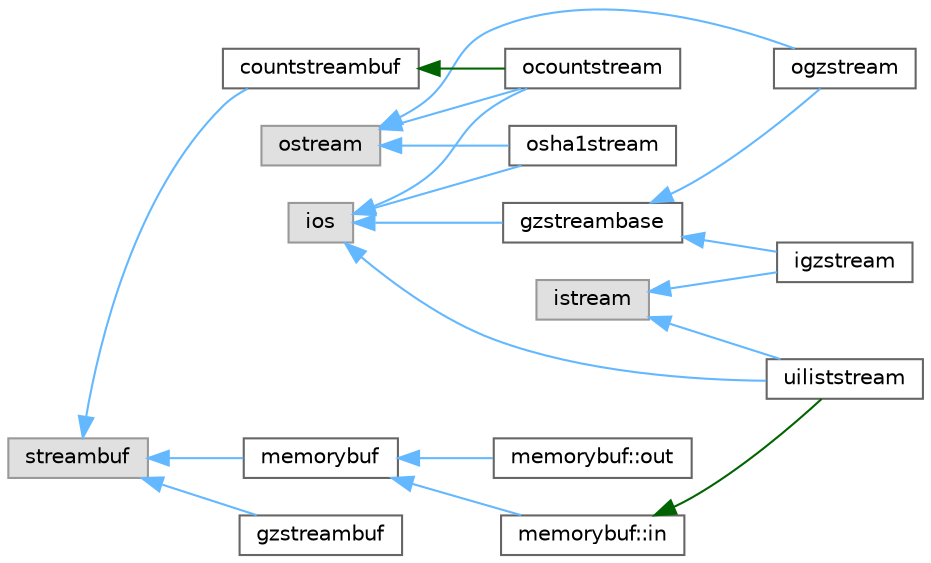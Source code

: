 digraph "Graphical Class Hierarchy"
{
 // LATEX_PDF_SIZE
  bgcolor="transparent";
  edge [fontname=Helvetica,fontsize=10,labelfontname=Helvetica,labelfontsize=10];
  node [fontname=Helvetica,fontsize=10,shape=box,height=0.2,width=0.4];
  rankdir="LR";
  Node0 [id="Node000000",label="ios",height=0.2,width=0.4,color="grey60", fillcolor="#E0E0E0", style="filled",tooltip=" "];
  Node0 -> Node1 [id="edge4860_Node000000_Node000001",dir="back",color="steelblue1",style="solid",tooltip=" "];
  Node1 [id="Node000001",label="ocountstream",height=0.2,width=0.4,color="grey40", fillcolor="white", style="filled",URL="$classFoam_1_1ocountstream.html",tooltip=" "];
  Node0 -> Node3 [id="edge4861_Node000000_Node000003",dir="back",color="steelblue1",style="solid",tooltip=" "];
  Node3 [id="Node000003",label="osha1stream",height=0.2,width=0.4,color="grey40", fillcolor="white", style="filled",URL="$classFoam_1_1osha1stream.html",tooltip=" "];
  Node0 -> Node8 [id="edge4862_Node000000_Node000008",dir="back",color="steelblue1",style="solid",tooltip=" "];
  Node8 [id="Node000008",label="uiliststream",height=0.2,width=0.4,color="grey40", fillcolor="white", style="filled",URL="$classFoam_1_1uiliststream.html",tooltip=" "];
  Node0 -> Node5 [id="edge4863_Node000000_Node000005",dir="back",color="steelblue1",style="solid",tooltip=" "];
  Node5 [id="Node000005",label="gzstreambase",height=0.2,width=0.4,color="grey40", fillcolor="white", style="filled",URL="$classgzstreambase.html",tooltip=" "];
  Node5 -> Node6 [id="edge4864_Node000005_Node000006",dir="back",color="steelblue1",style="solid",tooltip=" "];
  Node6 [id="Node000006",label="igzstream",height=0.2,width=0.4,color="grey40", fillcolor="white", style="filled",URL="$classigzstream.html",tooltip=" "];
  Node5 -> Node4 [id="edge4865_Node000005_Node000004",dir="back",color="steelblue1",style="solid",tooltip=" "];
  Node4 [id="Node000004",label="ogzstream",height=0.2,width=0.4,color="grey40", fillcolor="white", style="filled",URL="$classogzstream.html",tooltip=" "];
  Node7 [id="Node000007",label="istream",height=0.2,width=0.4,color="grey60", fillcolor="#E0E0E0", style="filled",tooltip=" "];
  Node7 -> Node8 [id="edge4866_Node000007_Node000008",dir="back",color="steelblue1",style="solid",tooltip=" "];
  Node7 -> Node6 [id="edge4867_Node000007_Node000006",dir="back",color="steelblue1",style="solid",tooltip=" "];
  Node2 [id="Node000002",label="ostream",height=0.2,width=0.4,color="grey60", fillcolor="#E0E0E0", style="filled",tooltip=" "];
  Node2 -> Node1 [id="edge4868_Node000002_Node000001",dir="back",color="steelblue1",style="solid",tooltip=" "];
  Node2 -> Node3 [id="edge4869_Node000002_Node000003",dir="back",color="steelblue1",style="solid",tooltip=" "];
  Node2 -> Node4 [id="edge4870_Node000002_Node000004",dir="back",color="steelblue1",style="solid",tooltip=" "];
  Node12 [id="Node000012",label="streambuf",height=0.2,width=0.4,color="grey60", fillcolor="#E0E0E0", style="filled",tooltip=" "];
  Node12 -> Node13 [id="edge4871_Node000012_Node000013",dir="back",color="steelblue1",style="solid",tooltip=" "];
  Node13 [id="Node000013",label="countstreambuf",height=0.2,width=0.4,color="grey40", fillcolor="white", style="filled",URL="$classFoam_1_1countstreambuf.html",tooltip=" "];
  Node13 -> Node1 [id="edge4872_Node000013_Node000001",dir="back",color="darkgreen",style="solid",tooltip=" "];
  Node12 -> Node10 [id="edge4873_Node000012_Node000010",dir="back",color="steelblue1",style="solid",tooltip=" "];
  Node10 [id="Node000010",label="memorybuf",height=0.2,width=0.4,color="grey40", fillcolor="white", style="filled",URL="$classFoam_1_1memorybuf.html",tooltip="A std::streambuf used for memory buffer streams such as UIListStream, UOListStream,..."];
  Node10 -> Node9 [id="edge4874_Node000010_Node000009",dir="back",color="steelblue1",style="solid",tooltip=" "];
  Node9 [id="Node000009",label="memorybuf::in",height=0.2,width=0.4,color="grey40", fillcolor="white", style="filled",URL="$classFoam_1_1memorybuf_1_1in.html",tooltip=" "];
  Node9 -> Node8 [id="edge4875_Node000009_Node000008",dir="back",color="darkgreen",style="solid",tooltip=" "];
  Node10 -> Node11 [id="edge4876_Node000010_Node000011",dir="back",color="steelblue1",style="solid",tooltip=" "];
  Node11 [id="Node000011",label="memorybuf::out",height=0.2,width=0.4,color="grey40", fillcolor="white", style="filled",URL="$classFoam_1_1memorybuf_1_1out.html",tooltip=" "];
  Node12 -> Node14 [id="edge4877_Node000012_Node000014",dir="back",color="steelblue1",style="solid",tooltip=" "];
  Node14 [id="Node000014",label="gzstreambuf",height=0.2,width=0.4,color="grey40", fillcolor="white", style="filled",URL="$classgzstreambuf.html",tooltip=" "];
}
